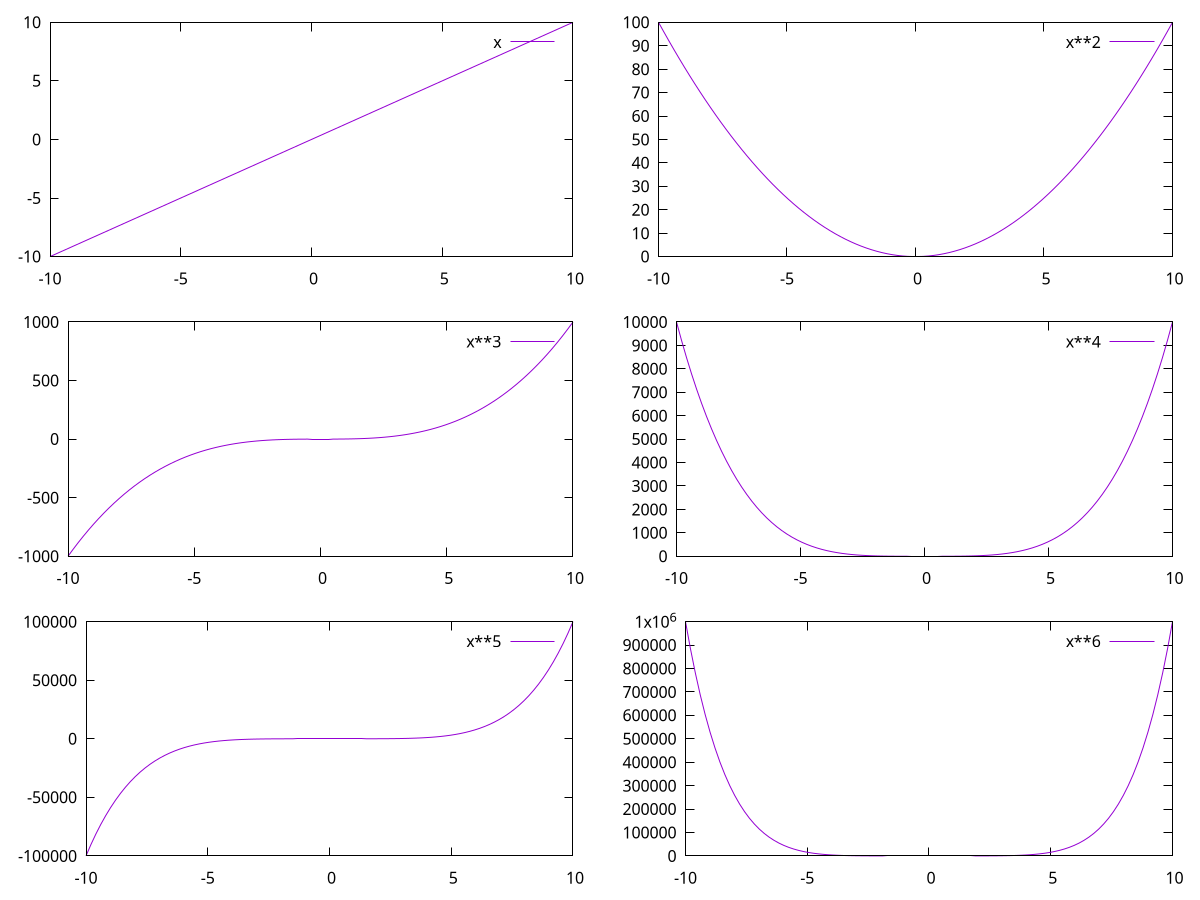 set multiplot layout 3,2 
plot x
plot x**2
plot x**3
plot x**4
plot x**5
plot x**6

unset multiplot
reset